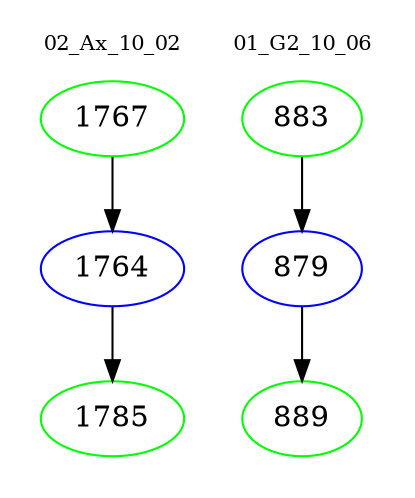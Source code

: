 digraph{
subgraph cluster_0 {
color = white
label = "02_Ax_10_02";
fontsize=10;
T0_1767 [label="1767", color="green"]
T0_1767 -> T0_1764 [color="black"]
T0_1764 [label="1764", color="blue"]
T0_1764 -> T0_1785 [color="black"]
T0_1785 [label="1785", color="green"]
}
subgraph cluster_1 {
color = white
label = "01_G2_10_06";
fontsize=10;
T1_883 [label="883", color="green"]
T1_883 -> T1_879 [color="black"]
T1_879 [label="879", color="blue"]
T1_879 -> T1_889 [color="black"]
T1_889 [label="889", color="green"]
}
}
